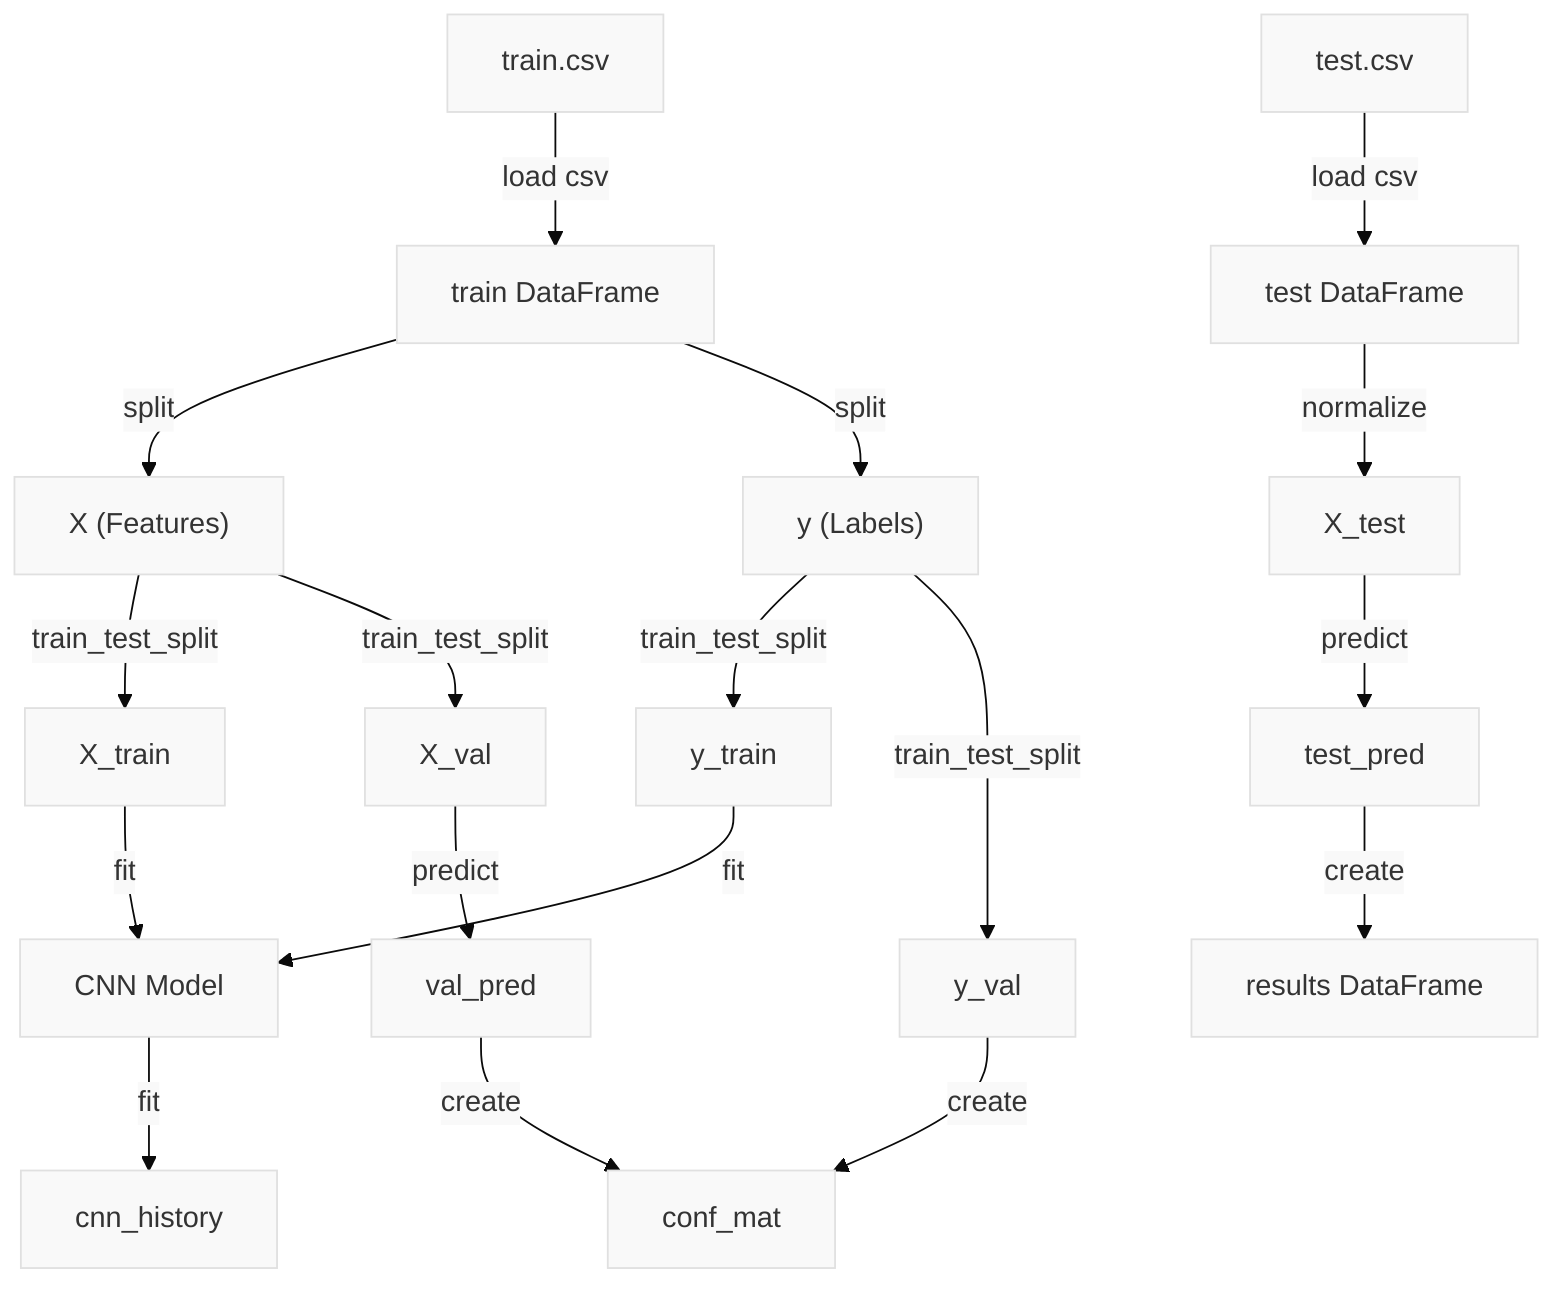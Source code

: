 %%{init: {'theme': 'base', 'themeVariables': {'primaryColor': '#f9f9f9', 'edgeLabelBackground':'#f9f9f9','tertiaryColor': '#f9f9f9'}}}%%
flowchart TD
    %% Nodes and their descriptions
    TrainCSV["train.csv"]
    %% Train CSV Data Source
    TestCSV["test.csv"]
    %% Test CSV Data Source
    TrainDF["train DataFrame"]
    %% Train DataFrame loaded from train.csv
    TestDF["test DataFrame"]
    %% Test DataFrame loaded from test.csv
    X["X (Features)"]
    %% Features from the Train DataFrame
    y["y (Labels)"]
    %% Labels from the Train DataFrame
    XTrain["X_train"]
    %% Training features after split
    XVal["X_val"]
    %% Validation features after split
    yTrain["y_train"]
    %% Training labels after split
    yVal["y_val"]
    %% Validation labels after split
    XTest["X_test"]
    %% Normalized test features
    CNNModel["CNN Model"]
    %% Convolutional Neural Network model for digit recognition
    CNNHistory["cnn_history"]
    %% Training history of the CNN model
    ValPred["val_pred"]
    %% Validation predictions
    ConfMat["conf_mat"]
    %% Confusion matrix
    TestPred["test_pred"]
    %% Predictions for test set
    Results["results DataFrame"]
    %% Results DataFrame for submission

    %% Data flow connections
    TrainCSV -->|load csv| TrainDF
    TestCSV -->|load csv| TestDF
    TrainDF -->|split| X & y
    X -->|train_test_split| XTrain & XVal
    y -->|train_test_split| yTrain & yVal
    TestDF -->|normalize| XTest
    XTrain & yTrain -->|fit| CNNModel
    CNNModel -->|fit| CNNHistory
    XVal -->|predict| ValPred
    yVal & ValPred -->|create| ConfMat
    XTest -->|predict| TestPred
    TestPred -->|create| Results